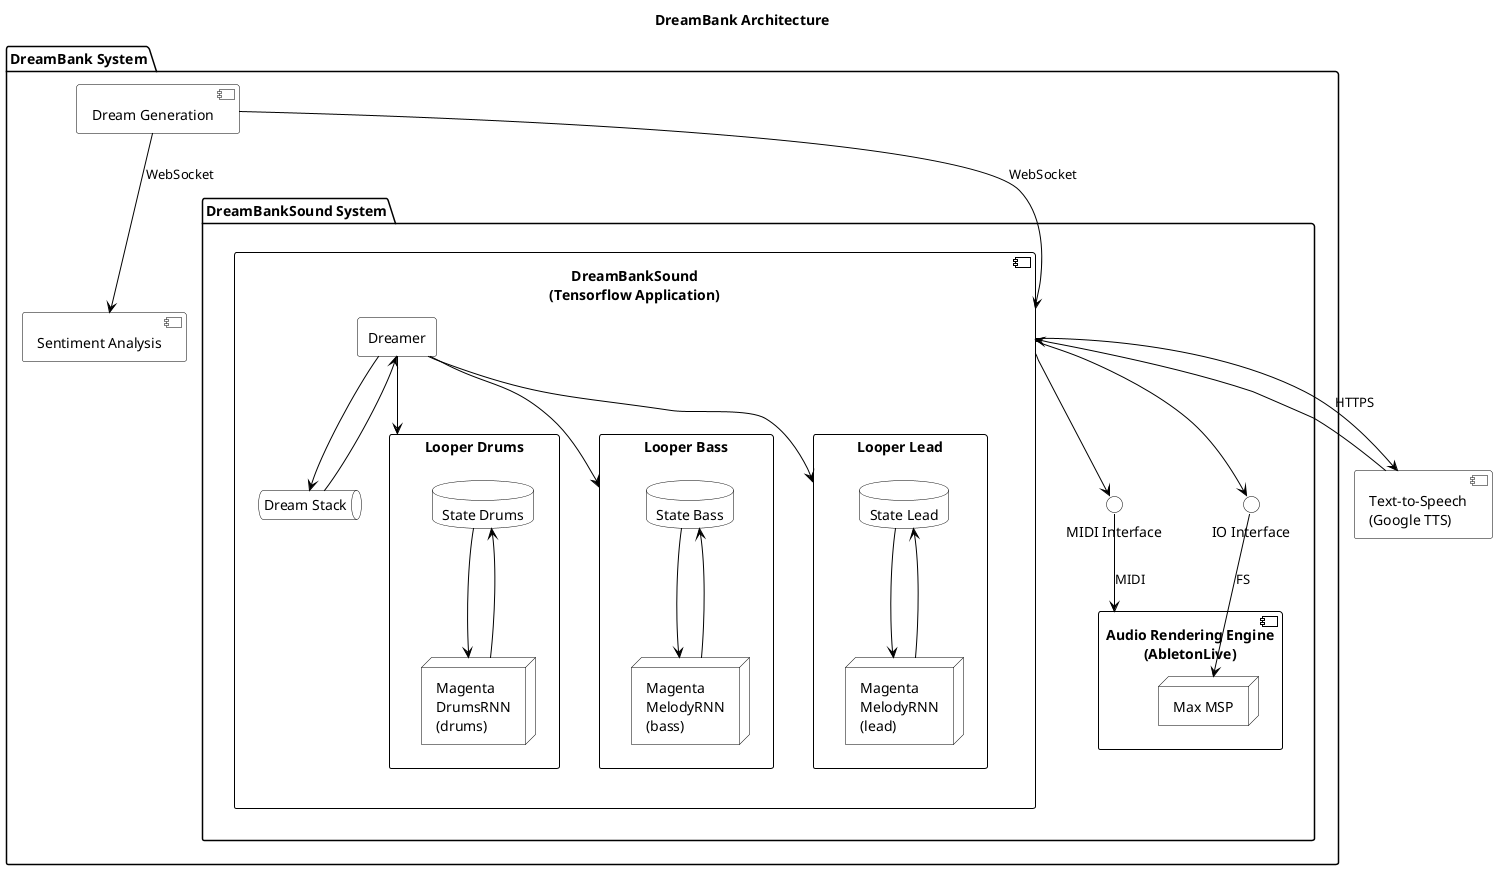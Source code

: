 @startuml

title
DreamBank Architecture
end title

skinparam node {
    ArrowColor black
    ArrowFontColor black
    BorderColor black
    BackgroundColor white
}

skinparam rectangle {
    ArrowColor black
    ArrowFontColor black
    BorderColor black
    BackgroundColor white
}

skinparam component {
    ArrowColor black
    ArrowFontColor black
    BorderColor black
    BackgroundColor white
}

skinparam interface {
    ArrowColor black
    ArrowFontColor black
    BorderColor black
    BackgroundColor white
}

skinparam database {
    ArrowColor black
    ArrowFontColor black
    BorderColor black
    BackgroundColor white
}

skinparam queue {
    ArrowColor black
    ArrowFontColor black
    BorderColor black
    BackgroundColor white
}

component "Text-to-Speech\n(Google TTS)" as component_speech
folder "DreamBank System" as folder_dreambank {
    component "Dream Generation" as component_dream
    component "Sentiment Analysis" as component_sentiment
    folder "DreamBankSound System" as folder_dreambanksound {
        component "DreamBankSound\n(Tensorflow Application)" as component_dreambanksound {
            rectangle "Dreamer" as thread_dreamer
            queue "Dream Stack" as queue_dream
            rectangle "Looper Drums" as thread_drums {
                database "State Drums" as queue_drums
                node "Magenta\nDrumsRNN\n(drums)" as node_drums
            }
            rectangle "Looper Bass" as thread_bass {
                database "State Bass" as queue_bass
                node "Magenta\nMelodyRNN\n(bass)" as node_bass
            }
            rectangle "Looper Lead" as thread_lead {
                database "State Lead" as queue_lead
                node "Magenta\nMelodyRNN\n(lead)" as node_lead
            }
        }
        interface "MIDI Interface" as interface_midi
        interface "IO Interface" as interface_io
        component "Audio Rendering Engine\n(AbletonLive)" as component_audio {
            node "Max MSP" as node_maxmsp
        }
    }
}

component_dream --> component_dreambanksound : "WebSocket"
component_dream --> component_sentiment : "WebSocket"

component_dreambanksound --> component_speech : "HTTPS"
component_speech --> component_dreambanksound : ""
component_dreambanksound --> interface_midi
component_dreambanksound --> interface_io

thread_dreamer --> queue_dream
queue_dream --> thread_dreamer


thread_dreamer --> thread_drums
thread_dreamer --> thread_bass
thread_dreamer --> thread_lead

queue_drums --> node_drums
node_drums --> queue_drums

queue_bass --> node_bass
node_bass --> queue_bass

queue_lead --> node_lead
node_lead --> queue_lead

interface_midi --> component_audio : "MIDI"
interface_io --> node_maxmsp : "FS"

@enduml